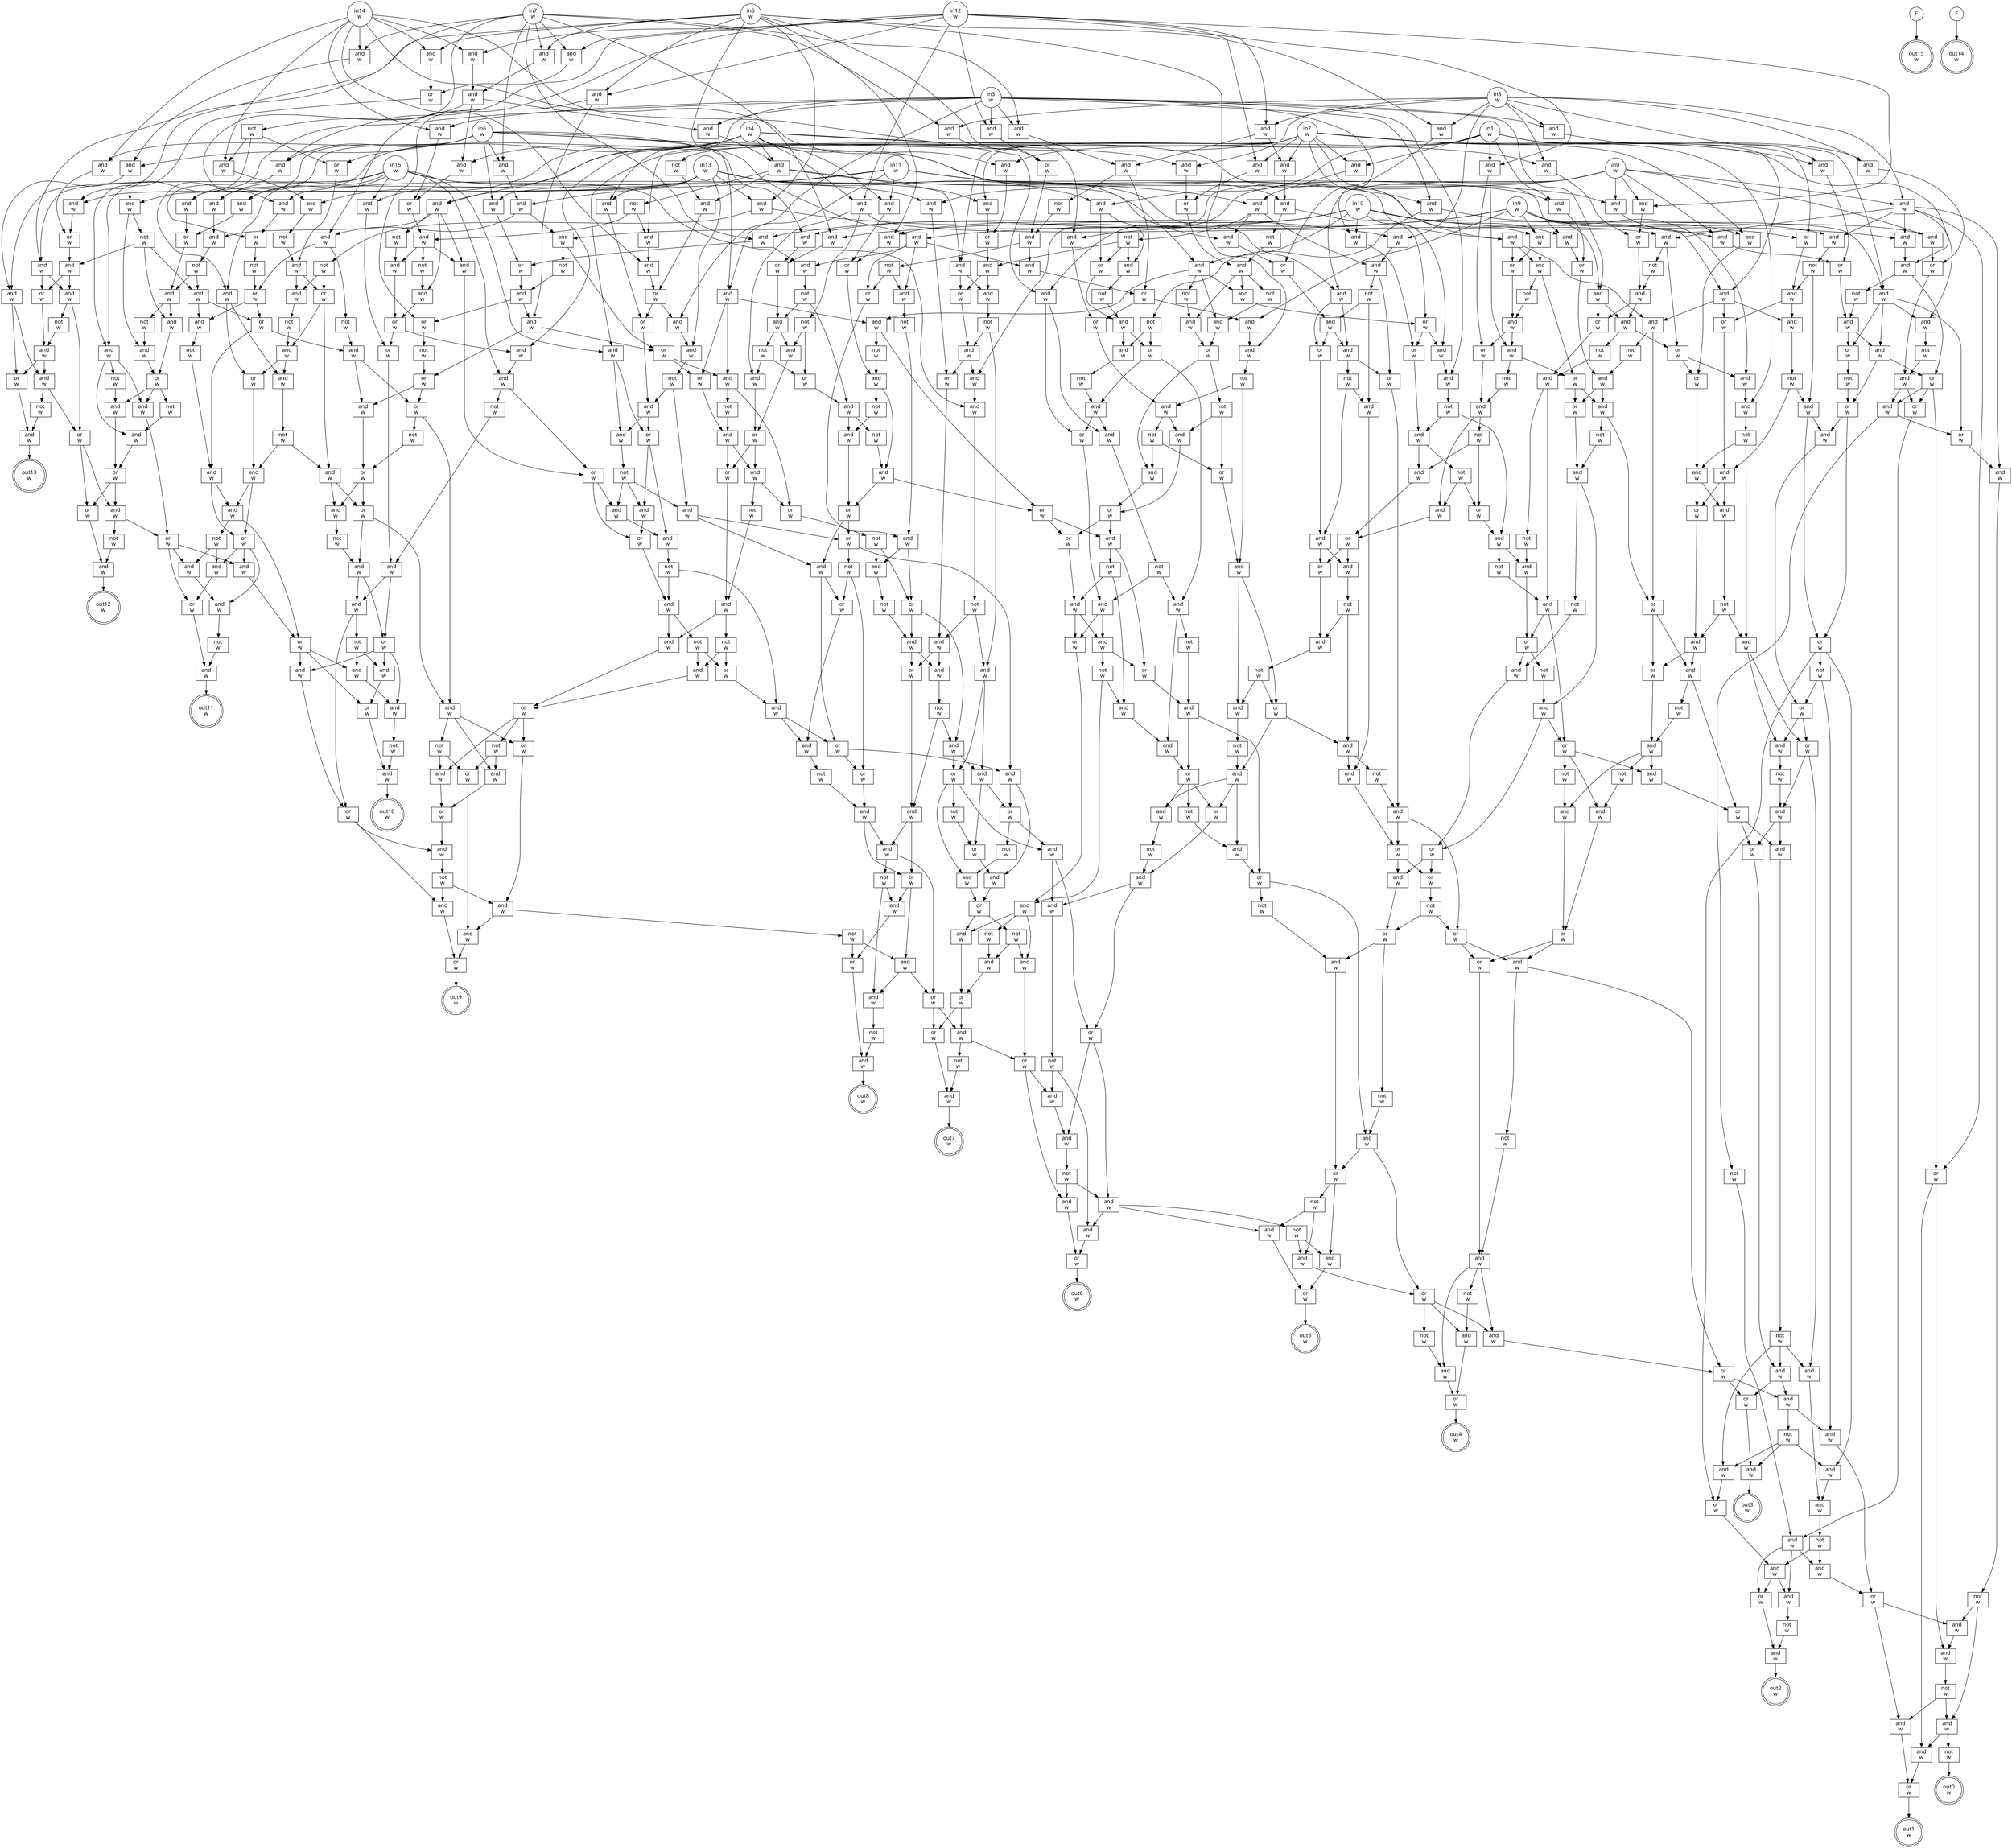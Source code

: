 digraph circuit{
	node [style = filled, fillcolor = white,shape=rect, fontname=geneva]
	g0 [label="in0\nw",shape=circle,fillcolor=white]
	g1 [label="in1\nw",shape=circle,fillcolor=white]
	g2 [label="in2\nw",shape=circle,fillcolor=white]
	g3 [label="in3\nw",shape=circle,fillcolor=white]
	g4 [label="in4\nw",shape=circle,fillcolor=white]
	g5 [label="in5\nw",shape=circle,fillcolor=white]
	g6 [label="in6\nw",shape=circle,fillcolor=white]
	g7 [label="in7\nw",shape=circle,fillcolor=white]
	g8 [label="in8\nw",shape=circle,fillcolor=white]
	g9 [label="in9\nw",shape=circle,fillcolor=white]
	g10 [label="in10\nw",shape=circle,fillcolor=white]
	g11 [label="in11\nw",shape=circle,fillcolor=white]
	g12 [label="in12\nw",shape=circle,fillcolor=white]
	g13 [label="in13\nw",shape=circle,fillcolor=white]
	g14 [label="in14\nw",shape=circle,fillcolor=white]
	g15 [label="in15\nw",shape=circle,fillcolor=white]
	g16 [label="F",shape=circle,fillcolor=white]
	g17 [label="F",shape=circle,fillcolor=white]
	g18 [label="and\nw",fillcolor=white]
	g19 [label="and\nw",fillcolor=white]
	g20 [label="and\nw",fillcolor=white]
	g21 [label="and\nw",fillcolor=white]
	g22 [label="and\nw",fillcolor=white]
	g23 [label="and\nw",fillcolor=white]
	g24 [label="and\nw",fillcolor=white]
	g25 [label="and\nw",fillcolor=white]
	g26 [label="and\nw",fillcolor=white]
	g27 [label="and\nw",fillcolor=white]
	g28 [label="and\nw",fillcolor=white]
	g29 [label="and\nw",fillcolor=white]
	g30 [label="not\nw",fillcolor=white]
	g31 [label="and\nw",fillcolor=white]
	g32 [label="or\nw",fillcolor=white]
	g33 [label="and\nw",fillcolor=white]
	g34 [label="and\nw",fillcolor=white]
	g35 [label="and\nw",fillcolor=white]
	g36 [label="and\nw",fillcolor=white]
	g37 [label="or\nw",fillcolor=white]
	g38 [label="not\nw",fillcolor=white]
	g39 [label="and\nw",fillcolor=white]
	g40 [label="and\nw",fillcolor=white]
	g41 [label="and\nw",fillcolor=white]
	g42 [label="or\nw",fillcolor=white]
	g43 [label="not\nw",fillcolor=white]
	g44 [label="and\nw",fillcolor=white]
	g45 [label="not\nw",fillcolor=white]
	g46 [label="and\nw",fillcolor=white]
	g47 [label="or\nw",fillcolor=white]
	g48 [label="and\nw",fillcolor=white]
	g49 [label="and\nw",fillcolor=white]
	g50 [label="or\nw",fillcolor=white]
	g51 [label="and\nw",fillcolor=white]
	g52 [label="and\nw",fillcolor=white]
	g53 [label="not\nw",fillcolor=white]
	g54 [label="and\nw",fillcolor=white]
	g55 [label="not\nw",fillcolor=white]
	g56 [label="and\nw",fillcolor=white]
	g57 [label="and\nw",fillcolor=white]
	g58 [label="and\nw",fillcolor=white]
	g59 [label="not\nw",fillcolor=white]
	g60 [label="or\nw",fillcolor=white]
	g61 [label="and\nw",fillcolor=white]
	g62 [label="or\nw",fillcolor=white]
	g63 [label="and\nw",fillcolor=white]
	g64 [label="or\nw",fillcolor=white]
	g65 [label="not\nw",fillcolor=white]
	g66 [label="and\nw",fillcolor=white]
	g67 [label="and\nw",fillcolor=white]
	g68 [label="or\nw",fillcolor=white]
	g69 [label="and\nw",fillcolor=white]
	g70 [label="and\nw",fillcolor=white]
	g71 [label="not\nw",fillcolor=white]
	g72 [label="and\nw",fillcolor=white]
	g73 [label="not\nw",fillcolor=white]
	g74 [label="and\nw",fillcolor=white]
	g75 [label="and\nw",fillcolor=white]
	g76 [label="and\nw",fillcolor=white]
	g77 [label="not\nw",fillcolor=white]
	g78 [label="and\nw",fillcolor=white]
	g79 [label="and\nw",fillcolor=white]
	g80 [label="or\nw",fillcolor=white]
	g81 [label="or\nw",fillcolor=white]
	g82 [label="not\nw",fillcolor=white]
	g83 [label="or\nw",fillcolor=white]
	g84 [label="and\nw",fillcolor=white]
	g85 [label="or\nw",fillcolor=white]
	g86 [label="and\nw",fillcolor=white]
	g87 [label="not\nw",fillcolor=white]
	g88 [label="and\nw",fillcolor=white]
	g89 [label="and\nw",fillcolor=white]
	g90 [label="and\nw",fillcolor=white]
	g91 [label="and\nw",fillcolor=white]
	g92 [label="and\nw",fillcolor=white]
	g93 [label="or\nw",fillcolor=white]
	g94 [label="and\nw",fillcolor=white]
	g95 [label="and\nw",fillcolor=white]
	g96 [label="not\nw",fillcolor=white]
	g97 [label="and\nw",fillcolor=white]
	g98 [label="and\nw",fillcolor=white]
	g99 [label="not\nw",fillcolor=white]
	g100 [label="and\nw",fillcolor=white]
	g101 [label="or\nw",fillcolor=white]
	g102 [label="and\nw",fillcolor=white]
	g103 [label="and\nw",fillcolor=white]
	g104 [label="not\nw",fillcolor=white]
	g105 [label="and\nw",fillcolor=white]
	g106 [label="or\nw",fillcolor=white]
	g107 [label="or\nw",fillcolor=white]
	g108 [label="and\nw",fillcolor=white]
	g109 [label="or\nw",fillcolor=white]
	g110 [label="not\nw",fillcolor=white]
	g111 [label="and\nw",fillcolor=white]
	g112 [label="and\nw",fillcolor=white]
	g113 [label="or\nw",fillcolor=white]
	g114 [label="and\nw",fillcolor=white]
	g115 [label="or\nw",fillcolor=white]
	g116 [label="not\nw",fillcolor=white]
	g117 [label="and\nw",fillcolor=white]
	g118 [label="or\nw",fillcolor=white]
	g119 [label="and\nw",fillcolor=white]
	g120 [label="not\nw",fillcolor=white]
	g121 [label="and\nw",fillcolor=white]
	g122 [label="not\nw",fillcolor=white]
	g123 [label="and\nw",fillcolor=white]
	g124 [label="not\nw",fillcolor=white]
	g125 [label="or\nw",fillcolor=white]
	g126 [label="and\nw",fillcolor=white]
	g127 [label="or\nw",fillcolor=white]
	g128 [label="and\nw",fillcolor=white]
	g129 [label="not\nw",fillcolor=white]
	g130 [label="and\nw",fillcolor=white]
	g131 [label="and\nw",fillcolor=white]
	g132 [label="and\nw",fillcolor=white]
	g133 [label="and\nw",fillcolor=white]
	g134 [label="not\nw",fillcolor=white]
	g135 [label="and\nw",fillcolor=white]
	g136 [label="or\nw",fillcolor=white]
	g137 [label="and\nw",fillcolor=white]
	g138 [label="or\nw",fillcolor=white]
	g139 [label="not\nw",fillcolor=white]
	g140 [label="not\nw",fillcolor=white]
	g141 [label="or\nw",fillcolor=white]
	g142 [label="and\nw",fillcolor=white]
	g143 [label="not\nw",fillcolor=white]
	g144 [label="or\nw",fillcolor=white]
	g145 [label="and\nw",fillcolor=white]
	g146 [label="not\nw",fillcolor=white]
	g147 [label="and\nw",fillcolor=white]
	g148 [label="or\nw",fillcolor=white]
	g149 [label="and\nw",fillcolor=white]
	g150 [label="and\nw",fillcolor=white]
	g151 [label="not\nw",fillcolor=white]
	g152 [label="and\nw",fillcolor=white]
	g153 [label="and\nw",fillcolor=white]
	g154 [label="or\nw",fillcolor=white]
	g155 [label="not\nw",fillcolor=white]
	g156 [label="and\nw",fillcolor=white]
	g157 [label="or\nw",fillcolor=white]
	g158 [label="not\nw",fillcolor=white]
	g159 [label="and\nw",fillcolor=white]
	g160 [label="and\nw",fillcolor=white]
	g161 [label="and\nw",fillcolor=white]
	g162 [label="or\nw",fillcolor=white]
	g163 [label="and\nw",fillcolor=white]
	g164 [label="not\nw",fillcolor=white]
	g165 [label="and\nw",fillcolor=white]
	g166 [label="or\nw",fillcolor=white]
	g167 [label="and\nw",fillcolor=white]
	g168 [label="and\nw",fillcolor=white]
	g169 [label="or\nw",fillcolor=white]
	g170 [label="not\nw",fillcolor=white]
	g171 [label="and\nw",fillcolor=white]
	g172 [label="or\nw",fillcolor=white]
	g173 [label="and\nw",fillcolor=white]
	g174 [label="and\nw",fillcolor=white]
	g175 [label="not\nw",fillcolor=white]
	g176 [label="and\nw",fillcolor=white]
	g177 [label="and\nw",fillcolor=white]
	g178 [label="or\nw",fillcolor=white]
	g179 [label="and\nw",fillcolor=white]
	g180 [label="not\nw",fillcolor=white]
	g181 [label="and\nw",fillcolor=white]
	g182 [label="not\nw",fillcolor=white]
	g183 [label="and\nw",fillcolor=white]
	g184 [label="and\nw",fillcolor=white]
	g185 [label="or\nw",fillcolor=white]
	g186 [label="and\nw",fillcolor=white]
	g187 [label="and\nw",fillcolor=white]
	g188 [label="not\nw",fillcolor=white]
	g189 [label="and\nw",fillcolor=white]
	g190 [label="and\nw",fillcolor=white]
	g191 [label="and\nw",fillcolor=white]
	g192 [label="not\nw",fillcolor=white]
	g193 [label="and\nw",fillcolor=white]
	g194 [label="or\nw",fillcolor=white]
	g195 [label="and\nw",fillcolor=white]
	g196 [label="and\nw",fillcolor=white]
	g197 [label="or\nw",fillcolor=white]
	g198 [label="and\nw",fillcolor=white]
	g199 [label="and\nw",fillcolor=white]
	g200 [label="not\nw",fillcolor=white]
	g201 [label="and\nw",fillcolor=white]
	g202 [label="and\nw",fillcolor=white]
	g203 [label="or\nw",fillcolor=white]
	g204 [label="and\nw",fillcolor=white]
	g205 [label="and\nw",fillcolor=white]
	g206 [label="not\nw",fillcolor=white]
	g207 [label="or\nw",fillcolor=white]
	g208 [label="and\nw",fillcolor=white]
	g209 [label="not\nw",fillcolor=white]
	g210 [label="not\nw",fillcolor=white]
	g211 [label="or\nw",fillcolor=white]
	g212 [label="and\nw",fillcolor=white]
	g213 [label="not\nw",fillcolor=white]
	g214 [label="and\nw",fillcolor=white]
	g215 [label="or\nw",fillcolor=white]
	g216 [label="and\nw",fillcolor=white]
	g217 [label="not\nw",fillcolor=white]
	g218 [label="and\nw",fillcolor=white]
	g219 [label="and\nw",fillcolor=white]
	g220 [label="not\nw",fillcolor=white]
	g221 [label="and\nw",fillcolor=white]
	g222 [label="and\nw",fillcolor=white]
	g223 [label="and\nw",fillcolor=white]
	g224 [label="and\nw",fillcolor=white]
	g225 [label="and\nw",fillcolor=white]
	g226 [label="or\nw",fillcolor=white]
	g227 [label="not\nw",fillcolor=white]
	g228 [label="and\nw",fillcolor=white]
	g229 [label="or\nw",fillcolor=white]
	g230 [label="and\nw",fillcolor=white]
	g231 [label="or\nw",fillcolor=white]
	g232 [label="and\nw",fillcolor=white]
	g233 [label="and\nw",fillcolor=white]
	g234 [label="or\nw",fillcolor=white]
	g235 [label="not\nw",fillcolor=white]
	g236 [label="and\nw",fillcolor=white]
	g237 [label="or\nw",fillcolor=white]
	g238 [label="and\nw",fillcolor=white]
	g239 [label="and\nw",fillcolor=white]
	g240 [label="not\nw",fillcolor=white]
	g241 [label="and\nw",fillcolor=white]
	g242 [label="and\nw",fillcolor=white]
	g243 [label="and\nw",fillcolor=white]
	g244 [label="and\nw",fillcolor=white]
	g245 [label="and\nw",fillcolor=white]
	g246 [label="and\nw",fillcolor=white]
	g247 [label="or\nw",fillcolor=white]
	g248 [label="and\nw",fillcolor=white]
	g249 [label="and\nw",fillcolor=white]
	g250 [label="not\nw",fillcolor=white]
	g251 [label="and\nw",fillcolor=white]
	g252 [label="and\nw",fillcolor=white]
	g253 [label="and\nw",fillcolor=white]
	g254 [label="or\nw",fillcolor=white]
	g255 [label="and\nw",fillcolor=white]
	g256 [label="and\nw",fillcolor=white]
	g257 [label="not\nw",fillcolor=white]
	g258 [label="or\nw",fillcolor=white]
	g259 [label="and\nw",fillcolor=white]
	g260 [label="not\nw",fillcolor=white]
	g261 [label="not\nw",fillcolor=white]
	g262 [label="and\nw",fillcolor=white]
	g263 [label="or\nw",fillcolor=white]
	g264 [label="and\nw",fillcolor=white]
	g265 [label="not\nw",fillcolor=white]
	g266 [label="and\nw",fillcolor=white]
	g267 [label="or\nw",fillcolor=white]
	g268 [label="or\nw",fillcolor=white]
	g269 [label="and\nw",fillcolor=white]
	g270 [label="not\nw",fillcolor=white]
	g271 [label="and\nw",fillcolor=white]
	g272 [label="or\nw",fillcolor=white]
	g273 [label="and\nw",fillcolor=white]
	g274 [label="and\nw",fillcolor=white]
	g275 [label="and\nw",fillcolor=white]
	g276 [label="not\nw",fillcolor=white]
	g277 [label="or\nw",fillcolor=white]
	g278 [label="and\nw",fillcolor=white]
	g279 [label="and\nw",fillcolor=white]
	g280 [label="and\nw",fillcolor=white]
	g281 [label="and\nw",fillcolor=white]
	g282 [label="not\nw",fillcolor=white]
	g283 [label="and\nw",fillcolor=white]
	g284 [label="or\nw",fillcolor=white]
	g285 [label="and\nw",fillcolor=white]
	g286 [label="and\nw",fillcolor=white]
	g287 [label="not\nw",fillcolor=white]
	g288 [label="or\nw",fillcolor=white]
	g289 [label="and\nw",fillcolor=white]
	g290 [label="and\nw",fillcolor=white]
	g291 [label="and\nw",fillcolor=white]
	g292 [label="not\nw",fillcolor=white]
	g293 [label="and\nw",fillcolor=white]
	g294 [label="and\nw",fillcolor=white]
	g295 [label="and\nw",fillcolor=white]
	g296 [label="or\nw",fillcolor=white]
	g297 [label="not\nw",fillcolor=white]
	g298 [label="or\nw",fillcolor=white]
	g299 [label="or\nw",fillcolor=white]
	g300 [label="and\nw",fillcolor=white]
	g301 [label="not\nw",fillcolor=white]
	g302 [label="and\nw",fillcolor=white]
	g303 [label="or\nw",fillcolor=white]
	g304 [label="and\nw",fillcolor=white]
	g305 [label="and\nw",fillcolor=white]
	g306 [label="not\nw",fillcolor=white]
	g307 [label="and\nw",fillcolor=white]
	g308 [label="or\nw",fillcolor=white]
	g309 [label="and\nw",fillcolor=white]
	g310 [label="or\nw",fillcolor=white]
	g311 [label="not\nw",fillcolor=white]
	g312 [label="and\nw",fillcolor=white]
	g313 [label="or\nw",fillcolor=white]
	g314 [label="and\nw",fillcolor=white]
	g315 [label="not\nw",fillcolor=white]
	g316 [label="and\nw",fillcolor=white]
	g317 [label="not\nw",fillcolor=white]
	g318 [label="and\nw",fillcolor=white]
	g319 [label="or\nw",fillcolor=white]
	g320 [label="and\nw",fillcolor=white]
	g321 [label="or\nw",fillcolor=white]
	g322 [label="or\nw",fillcolor=white]
	g323 [label="and\nw",fillcolor=white]
	g324 [label="and\nw",fillcolor=white]
	g325 [label="not\nw",fillcolor=white]
	g326 [label="or\nw",fillcolor=white]
	g327 [label="or\nw",fillcolor=white]
	g328 [label="and\nw",fillcolor=white]
	g329 [label="and\nw",fillcolor=white]
	g330 [label="and\nw",fillcolor=white]
	g331 [label="or\nw",fillcolor=white]
	g332 [label="and\nw",fillcolor=white]
	g333 [label="and\nw",fillcolor=white]
	g334 [label="and\nw",fillcolor=white]
	g335 [label="or\nw",fillcolor=white]
	g336 [label="and\nw",fillcolor=white]
	g337 [label="not\nw",fillcolor=white]
	g338 [label="and\nw",fillcolor=white]
	g339 [label="not\nw",fillcolor=white]
	g340 [label="and\nw",fillcolor=white]
	g341 [label="and\nw",fillcolor=white]
	g342 [label="not\nw",fillcolor=white]
	g343 [label="or\nw",fillcolor=white]
	g344 [label="and\nw",fillcolor=white]
	g345 [label="and\nw",fillcolor=white]
	g346 [label="or\nw",fillcolor=white]
	g347 [label="and\nw",fillcolor=white]
	g348 [label="not\nw",fillcolor=white]
	g349 [label="and\nw",fillcolor=white]
	g350 [label="or\nw",fillcolor=white]
	g351 [label="and\nw",fillcolor=white]
	g352 [label="not\nw",fillcolor=white]
	g353 [label="and\nw",fillcolor=white]
	g354 [label="and\nw",fillcolor=white]
	g355 [label="and\nw",fillcolor=white]
	g356 [label="or\nw",fillcolor=white]
	g357 [label="not\nw",fillcolor=white]
	g358 [label="or\nw",fillcolor=white]
	g359 [label="and\nw",fillcolor=white]
	g360 [label="and\nw",fillcolor=white]
	g361 [label="not\nw",fillcolor=white]
	g362 [label="and\nw",fillcolor=white]
	g363 [label="or\nw",fillcolor=white]
	g364 [label="or\nw",fillcolor=white]
	g365 [label="and\nw",fillcolor=white]
	g366 [label="not\nw",fillcolor=white]
	g367 [label="and\nw",fillcolor=white]
	g368 [label="or\nw",fillcolor=white]
	g369 [label="and\nw",fillcolor=white]
	g370 [label="and\nw",fillcolor=white]
	g371 [label="not\nw",fillcolor=white]
	g372 [label="and\nw",fillcolor=white]
	g373 [label="and\nw",fillcolor=white]
	g374 [label="or\nw",fillcolor=white]
	g375 [label="not\nw",fillcolor=white]
	g376 [label="or\nw",fillcolor=white]
	g377 [label="and\nw",fillcolor=white]
	g378 [label="not\nw",fillcolor=white]
	g379 [label="and\nw",fillcolor=white]
	g380 [label="and\nw",fillcolor=white]
	g381 [label="and\nw",fillcolor=white]
	g382 [label="and\nw",fillcolor=white]
	g383 [label="not\nw",fillcolor=white]
	g384 [label="and\nw",fillcolor=white]
	g385 [label="and\nw",fillcolor=white]
	g386 [label="or\nw",fillcolor=white]
	g387 [label="and\nw",fillcolor=white]
	g388 [label="and\nw",fillcolor=white]
	g389 [label="not\nw",fillcolor=white]
	g390 [label="and\nw",fillcolor=white]
	g391 [label="or\nw",fillcolor=white]
	g392 [label="not\nw",fillcolor=white]
	g393 [label="and\nw",fillcolor=white]
	g394 [label="or\nw",fillcolor=white]
	g395 [label="and\nw",fillcolor=white]
	g396 [label="or\nw",fillcolor=white]
	g397 [label="and\nw",fillcolor=white]
	g398 [label="not\nw",fillcolor=white]
	g399 [label="and\nw",fillcolor=white]
	g400 [label="or\nw",fillcolor=white]
	g401 [label="not\nw",fillcolor=white]
	g402 [label="or\nw",fillcolor=white]
	g403 [label="and\nw",fillcolor=white]
	g404 [label="and\nw",fillcolor=white]
	g405 [label="not\nw",fillcolor=white]
	g406 [label="or\nw",fillcolor=white]
	g407 [label="and\nw",fillcolor=white]
	g408 [label="and\nw",fillcolor=white]
	g409 [label="not\nw",fillcolor=white]
	g410 [label="or\nw",fillcolor=white]
	g411 [label="and\nw",fillcolor=white]
	g412 [label="or\nw",fillcolor=white]
	g413 [label="and\nw",fillcolor=white]
	g414 [label="and\nw",fillcolor=white]
	g415 [label="and\nw",fillcolor=white]
	g416 [label="not\nw",fillcolor=white]
	g417 [label="and\nw",fillcolor=white]
	g418 [label="not\nw",fillcolor=white]
	g419 [label="or\nw",fillcolor=white]
	g420 [label="and\nw",fillcolor=white]
	g421 [label="and\nw",fillcolor=white]
	g422 [label="or\nw",fillcolor=white]
	g423 [label="and\nw",fillcolor=white]
	g424 [label="not\nw",fillcolor=white]
	g425 [label="and\nw",fillcolor=white]
	g426 [label="and\nw",fillcolor=white]
	g427 [label="or\nw",fillcolor=white]
	g428 [label="not\nw",fillcolor=white]
	g429 [label="or\nw",fillcolor=white]
	g430 [label="and\nw",fillcolor=white]
	g431 [label="and\nw",fillcolor=white]
	g432 [label="and\nw",fillcolor=white]
	g433 [label="not\nw",fillcolor=white]
	g434 [label="and\nw",fillcolor=white]
	g435 [label="or\nw",fillcolor=white]
	g436 [label="or\nw",fillcolor=white]
	g437 [label="and\nw",fillcolor=white]
	g438 [label="or\nw",fillcolor=white]
	g439 [label="not\nw",fillcolor=white]
	g440 [label="and\nw",fillcolor=white]
	g441 [label="and\nw",fillcolor=white]
	g442 [label="and\nw",fillcolor=white]
	g443 [label="or\nw",fillcolor=white]
	g444 [label="not\nw",fillcolor=white]
	g445 [label="and\nw",fillcolor=white]
	g446 [label="or\nw",fillcolor=white]
	g447 [label="and\nw",fillcolor=white]
	g448 [label="and\nw",fillcolor=white]
	g449 [label="not\nw",fillcolor=white]
	g450 [label="or\nw",fillcolor=white]
	g451 [label="and\nw",fillcolor=white]
	g452 [label="not\nw",fillcolor=white]
	g453 [label="or\nw",fillcolor=white]
	g454 [label="and\nw",fillcolor=white]
	g455 [label="and\nw",fillcolor=white]
	g456 [label="not\nw",fillcolor=white]
	g457 [label="and\nw",fillcolor=white]
	g458 [label="or\nw",fillcolor=white]
	g459 [label="and\nw",fillcolor=white]
	g460 [label="not\nw",fillcolor=white]
	g461 [label="and\nw",fillcolor=white]
	g462 [label="or\nw",fillcolor=white]
	g463 [label="and\nw",fillcolor=white]
	g464 [label="not\nw",fillcolor=white]
	g465 [label="and\nw",fillcolor=white]
	g466 [label="and\nw",fillcolor=white]
	g467 [label="not\nw",fillcolor=white]
	g468 [label="and\nw",fillcolor=white]
	g469 [label="or\nw",fillcolor=white]
	g470 [label="and\nw",fillcolor=white]
	g471 [label="not\nw",fillcolor=white]
	g472 [label="and\nw",fillcolor=white]
	g473 [label="and\nw",fillcolor=white]
	g474 [label="and\nw",fillcolor=white]
	g475 [label="or\nw",fillcolor=white]
	g476 [label="not\nw",fillcolor=white]
	g477 [label="and\nw",fillcolor=white]
	g478 [label="or\nw",fillcolor=white]
	g479 [label="not\nw",fillcolor=white]
	g480 [label="and\nw",fillcolor=white]
	g481 [label="or\nw",fillcolor=white]
	g482 [label="and\nw",fillcolor=white]
	g483 [label="and\nw",fillcolor=white]
	g484 [label="not\nw",fillcolor=white]
	g485 [label="and\nw",fillcolor=white]
	g486 [label="and\nw",fillcolor=white]
	g487 [label="or\nw",fillcolor=white]
	g488 [label="and\nw",fillcolor=white]
	g489 [label="and\nw",fillcolor=white]
	g490 [label="not\nw",fillcolor=white]
	g491 [label="or\nw",fillcolor=white]
	g492 [label="and\nw",fillcolor=white]
	g493 [label="not\nw",fillcolor=white]
	g494 [label="or\nw",fillcolor=white]
	g495 [label="and\nw",fillcolor=white]
	g496 [label="and\nw",fillcolor=white]
	g497 [label="not\nw",fillcolor=white]
	g498 [label="and\nw",fillcolor=white]
	g499 [label="or\nw",fillcolor=white]
	g500 [label="and\nw",fillcolor=white]
	g501 [label="not\nw",fillcolor=white]
	g502 [label="and\nw",fillcolor=white]
	g503 [label="or\nw",fillcolor=white]
	g504 [label="or\nw",fillcolor=white]
	g505 [label="not\nw",fillcolor=white]
	g506 [label="or\nw",fillcolor=white]
	g507 [label="and\nw",fillcolor=white]
	g508 [label="or\nw",fillcolor=white]
	g509 [label="and\nw",fillcolor=white]
	g510 [label="not\nw",fillcolor=white]
	g511 [label="and\nw",fillcolor=white]
	g512 [label="or\nw",fillcolor=white]
	g513 [label="and\nw",fillcolor=white]
	g514 [label="not\nw",fillcolor=white]
	g515 [label="and\nw",fillcolor=white]
	g516 [label="or\nw",fillcolor=white]
	g517 [label="and\nw",fillcolor=white]
	g518 [label="or\nw",fillcolor=white]
	g519 [label="not\nw",fillcolor=white]
	g520 [label="or\nw",fillcolor=white]
	g521 [label="not\nw",fillcolor=white]
	g522 [label="and\nw",fillcolor=white]
	g523 [label="not\nw",fillcolor=white]
	g524 [label="and\nw",fillcolor=white]
	g525 [label="and\nw",fillcolor=white]
	g526 [label="not\nw",fillcolor=white]
	g527 [label="and\nw",fillcolor=white]
	g528 [label="not\nw",fillcolor=white]
	g529 [label="and\nw",fillcolor=white]
	g530 [label="or\nw",fillcolor=white]
	g531 [label="and\nw",fillcolor=white]
	g532 [label="and\nw",fillcolor=white]
	g533 [label="not\nw",fillcolor=white]
	g534 [label="and\nw",fillcolor=white]
	g535 [label="or\nw",fillcolor=white]
	g536 [label="and\nw",fillcolor=white]
	g537 [label="and\nw",fillcolor=white]
	g538 [label="not\nw",fillcolor=white]
	g539 [label="and\nw",fillcolor=white]
	g540 [label="or\nw",fillcolor=white]
	g541 [label="and\nw",fillcolor=white]
	g542 [label="and\nw",fillcolor=white]
	g543 [label="not\nw",fillcolor=white]
	g544 [label="or\nw",fillcolor=white]
	g545 [label="and\nw",fillcolor=white]
	g546 [label="and\nw",fillcolor=white]
	g547 [label="and\nw",fillcolor=white]
	g548 [label="or\nw",fillcolor=white]
	g549 [label="not\nw",fillcolor=white]
	g550 [label="and\nw",fillcolor=white]
	g551 [label="or\nw",fillcolor=white]
	g552 [label="or\nw",fillcolor=white]
	g553 [label="and\nw",fillcolor=white]
	g554 [label="not\nw",fillcolor=white]
	g555 [label="and\nw",fillcolor=white]
	g556 [label="and\nw",fillcolor=white]
	g557 [label="and\nw",fillcolor=white]
	g558 [label="or\nw",fillcolor=white]
	g559 [label="not\nw",fillcolor=white]
	g560 [label="and\nw",fillcolor=white]
	g561 [label="or\nw",fillcolor=white]
	g562 [label="and\nw",fillcolor=white]
	g563 [label="or\nw",fillcolor=white]
	g564 [label="and\nw",fillcolor=white]
	g565 [label="or\nw",fillcolor=white]
	g566 [label="not\nw",fillcolor=white]
	g567 [label="and\nw",fillcolor=white]
	g568 [label="or\nw",fillcolor=white]
	g569 [label="or\nw",fillcolor=white]
	g570 [label="not\nw",fillcolor=white]
	g571 [label="and\nw",fillcolor=white]
	g572 [label="or\nw",fillcolor=white]
	g573 [label="or\nw",fillcolor=white]
	g574 [label="and\nw",fillcolor=white]
	g575 [label="not\nw",fillcolor=white]
	g576 [label="and\nw",fillcolor=white]
	g577 [label="and\nw",fillcolor=white]
	g578 [label="not\nw",fillcolor=white]
	g579 [label="and\nw",fillcolor=white]
	g580 [label="or\nw",fillcolor=white]
	g581 [label="and\nw",fillcolor=white]
	g582 [label="or\nw",fillcolor=white]
	g583 [label="and\nw",fillcolor=white]
	g584 [label="and\nw",fillcolor=white]
	g585 [label="not\nw",fillcolor=white]
	g586 [label="and\nw",fillcolor=white]
	g587 [label="and\nw",fillcolor=white]
	g588 [label="and\nw",fillcolor=white]
	g589 [label="not\nw",fillcolor=white]
	g590 [label="and\nw",fillcolor=white]
	g591 [label="or\nw",fillcolor=white]
	g592 [label="and\nw",fillcolor=white]
	g593 [label="or\nw",fillcolor=white]
	g594 [label="or\nw",fillcolor=white]
	g595 [label="and\nw",fillcolor=white]
	g596 [label="or\nw",fillcolor=white]
	g597 [label="and\nw",fillcolor=white]
	g598 [label="and\nw",fillcolor=white]
	g599 [label="or\nw",fillcolor=white]
	g600 [label="and\nw",fillcolor=white]
	g601 [label="not\nw",fillcolor=white]
	g602 [label="not\nw",fillcolor=white]
	g603 [label="or\nw",fillcolor=white]
	g604 [label="and\nw",fillcolor=white]
	g605 [label="or\nw",fillcolor=white]
	g606 [label="and\nw",fillcolor=white]
	g607 [label="not\nw",fillcolor=white]
	g608 [label="and\nw",fillcolor=white]
	g609 [label="and\nw",fillcolor=white]
	g610 [label="or\nw",fillcolor=white]
	g611 [label="and\nw",fillcolor=white]
	g612 [label="and\nw",fillcolor=white]
	g613 [label="not\nw",fillcolor=white]
	g614 [label="and\nw",fillcolor=white]
	g615 [label="and\nw",fillcolor=white]
	g616 [label="not\nw",fillcolor=white]
	g617 [label="and\nw",fillcolor=white]
	g618 [label="or\nw",fillcolor=white]
	g619 [label="out0\nw",shape=doublecircle,fillcolor=white]
	g620 [label="out1\nw",shape=doublecircle,fillcolor=white]
	g621 [label="out2\nw",shape=doublecircle,fillcolor=white]
	g622 [label="out3\nw",shape=doublecircle,fillcolor=white]
	g623 [label="out4\nw",shape=doublecircle,fillcolor=white]
	g624 [label="out5\nw",shape=doublecircle,fillcolor=white]
	g625 [label="out6\nw",shape=doublecircle,fillcolor=white]
	g626 [label="out7\nw",shape=doublecircle,fillcolor=white]
	g627 [label="out8\nw",shape=doublecircle,fillcolor=white]
	g628 [label="out9\nw",shape=doublecircle,fillcolor=white]
	g629 [label="out10\nw",shape=doublecircle,fillcolor=white]
	g630 [label="out11\nw",shape=doublecircle,fillcolor=white]
	g631 [label="out12\nw",shape=doublecircle,fillcolor=white]
	g632 [label="out13\nw",shape=doublecircle,fillcolor=white]
	g633 [label="out14\nw",shape=doublecircle,fillcolor=white]
	g634 [label="out15\nw",shape=doublecircle,fillcolor=white]
	edge [fontname=Geneva,fontcolor=forestgreen]
	g0->g381
	g0->g385
	g0->g414
	g0->g441
	g0->g480
	g0->g482
	g0->g529
	g0->g562
	g0->g595
	g1->g290
	g1->g330
	g1->g332
	g1->g345
	g1->g354
	g1->g367
	g1->g369
	g1->g379
	g1->g380
	g2->g224
	g2->g228
	g2->g242
	g2->g244
	g2->g245
	g2->g246
	g2->g248
	g2->g274
	g2->g279
	g2->g280
	g2->g281
	g2->g282
	g2->g332
	g2->g489
	g2->g525
	g3->g161
	g3->g184
	g3->g186
	g3->g195
	g3->g196
	g3->g198
	g3->g219
	g3->g221
	g3->g222
	g3->g223
	g3->g256
	g3->g285
	g4->g92
	g4->g94
	g4->g123
	g4->g125
	g4->g131
	g4->g132
	g4->g147
	g4->g149
	g4->g159
	g4->g160
	g4->g187
	g5->g57
	g5->g67
	g5->g69
	g5->g75
	g5->g78
	g5->g84
	g5->g89
	g5->g90
	g5->g91
	g5->g205
	g6->g27
	g6->g31
	g6->g34
	g6->g35
	g6->g36
	g6->g39
	g6->g46
	g6->g49
	g6->g51
	g6->g56
	g6->g249
	g7->g20
	g7->g21
	g7->g22
	g7->g23
	g7->g24
	g7->g25
	g7->g26
	g7->g39
	g7->g69
	g7->g198
	g8->g19
	g8->g26
	g8->g56
	g8->g76
	g8->g91
	g8->g160
	g8->g223
	g8->g281
	g8->g380
	g8->g482
	g9->g25
	g9->g51
	g9->g90
	g9->g159
	g9->g204
	g9->g222
	g9->g280
	g9->g379
	g9->g488
	g9->g595
	g10->g24
	g10->g44
	g10->g49
	g10->g89
	g10->g149
	g10->g221
	g10->g255
	g10->g279
	g10->g369
	g10->g524
	g10->g562
	g11->g23
	g11->g40
	g11->g46
	g11->g84
	g11->g147
	g11->g219
	g11->g274
	g11->g367
	g11->g529
	g12->g18
	g12->g19
	g12->g22
	g12->g36
	g12->g41
	g12->g78
	g12->g132
	g12->g196
	g12->g246
	g12->g354
	g12->g480
	g13->g21
	g13->g29
	g13->g34
	g13->g75
	g13->g94
	g13->g195
	g13->g244
	g13->g286
	g13->g334
	g13->g345
	g13->g441
	g14->g18
	g14->g20
	g14->g31
	g14->g67
	g14->g74
	g14->g184
	g14->g243
	g14->g330
	g14->g414
	g15->g28
	g15->g35
	g15->g57
	g15->g92
	g15->g161
	g15->g225
	g15->g228
	g15->g290
	g15->g382
	g15->g385
	g16->g634
	g17->g633
	g18->g70
	g19->g199
	g19->g248
	g20->g27
	g21->g32
	g22->g68
	g23->g37
	g24->g47
	g24->g52
	g25->g50
	g26->g197
	g27->g28
	g27->g29
	g28->g62
	g28->g63
	g29->g30
	g29->g100
	g30->g33
	g30->g98
	g30->g112
	g31->g32
	g32->g33
	g33->g58
	g33->g60
	g34->g93
	g35->g95
	g36->g37
	g37->g38
	g38->g42
	g39->g40
	g40->g41
	g40->g44
	g41->g42
	g41->g43
	g42->g113
	g42->g119
	g43->g114
	g44->g45
	g44->g80
	g45->g48
	g46->g47
	g47->g48
	g48->g79
	g48->g81
	g49->g50
	g50->g54
	g51->g52
	g51->g202
	g51->g211
	g51->g212
	g52->g53
	g53->g54
	g53->g145
	g54->g55
	g54->g135
	g55->g133
	g55->g144
	g56->g247
	g57->g58
	g57->g60
	g58->g59
	g58->g64
	g59->g61
	g60->g61
	g61->g62
	g61->g63
	g62->g66
	g63->g64
	g63->g65
	g64->g107
	g64->g108
	g65->g66
	g66->g632
	g67->g68
	g68->g72
	g69->g70
	g70->g71
	g70->g131
	g70->g186
	g71->g72
	g71->g74
	g71->g125
	g72->g73
	g72->g103
	g72->g105
	g73->g102
	g74->g123
	g75->g76
	g75->g77
	g76->g336
	g77->g127
	g77->g128
	g78->g79
	g78->g81
	g79->g80
	g79->g83
	g80->g85
	g80->g86
	g81->g82
	g82->g83
	g83->g115
	g83->g117
	g84->g85
	g84->g86
	g84->g150
	g85->g88
	g86->g87
	g86->g138
	g87->g88
	g88->g137
	g88->g141
	g89->g148
	g90->g207
	g91->g335
	g92->g93
	g93->g97
	g94->g95
	g94->g122
	g94->g191
	g94->g193
	g95->g96
	g96->g97
	g96->g112
	g97->g98
	g97->g99
	g98->g101
	g99->g100
	g100->g101
	g101->g102
	g101->g103
	g101->g104
	g102->g106
	g103->g109
	g104->g105
	g105->g106
	g106->g107
	g106->g108
	g107->g111
	g108->g109
	g108->g110
	g109->g167
	g109->g172
	g109->g173
	g110->g111
	g111->g631
	g112->g113
	g112->g119
	g113->g114
	g113->g121
	g114->g115
	g114->g117
	g115->g116
	g115->g179
	g116->g118
	g117->g118
	g118->g178
	g118->g181
	g119->g120
	g120->g121
	g121->g166
	g121->g168
	g122->g190
	g123->g124
	g124->g126
	g125->g126
	g126->g127
	g126->g128
	g127->g130
	g127->g177
	g128->g129
	g129->g130
	g130->g162
	g130->g163
	g131->g185
	g132->g133
	g132->g134
	g132->g483
	g133->g136
	g134->g135
	g134->g144
	g135->g136
	g136->g137
	g136->g141
	g137->g138
	g137->g140
	g138->g139
	g139->g215
	g139->g216
	g140->g142
	g141->g142
	g142->g143
	g142->g305
	g143->g307
	g143->g322
	g144->g145
	g145->g146
	g145->g156
	g146->g153
	g147->g148
	g148->g152
	g149->g150
	g149->g158
	g149->g253
	g149->g262
	g150->g151
	g150->g154
	g151->g152
	g152->g153
	g152->g155
	g153->g154
	g153->g157
	g154->g268
	g154->g269
	g155->g156
	g156->g157
	g157->g295
	g157->g296
	g158->g252
	g159->g275
	g159->g277
	g160->g481
	g161->g162
	g161->g163
	g162->g165
	g163->g164
	g164->g165
	g164->g177
	g165->g166
	g165->g168
	g166->g167
	g166->g171
	g166->g174
	g167->g169
	g168->g169
	g168->g170
	g169->g232
	g169->g237
	g169->g238
	g170->g171
	g170->g173
	g171->g172
	g172->g176
	g173->g174
	g174->g175
	g175->g176
	g176->g630
	g177->g178
	g177->g181
	g178->g179
	g178->g183
	g179->g180
	g179->g310
	g179->g312
	g180->g309
	g180->g319
	g181->g182
	g182->g183
	g183->g231
	g183->g233
	g184->g185
	g185->g189
	g186->g187
	g187->g188
	g187->g245
	g187->g283
	g187->g333
	g188->g189
	g188->g242
	g189->g190
	g189->g191
	g189->g192
	g190->g194
	g191->g226
	g192->g193
	g193->g194
	g194->g224
	g194->g229
	g195->g288
	g196->g197
	g197->g201
	g198->g199
	g199->g200
	g199->g203
	g200->g201
	g201->g202
	g201->g210
	g202->g203
	g203->g204
	g203->g207
	g204->g205
	g205->g206
	g206->g208
	g206->g273
	g207->g208
	g208->g209
	g208->g266
	g209->g264
	g209->g272
	g210->g211
	g210->g212
	g211->g214
	g212->g213
	g213->g214
	g214->g215
	g214->g216
	g215->g218
	g215->g390
	g216->g217
	g217->g218
	g218->g388
	g218->g402
	g219->g220
	g219->g522
	g220->g350
	g220->g351
	g221->g258
	g222->g486
	g222->g494
	g223->g530
	g224->g225
	g225->g226
	g225->g227
	g226->g293
	g226->g303
	g227->g230
	g228->g229
	g229->g230
	g230->g231
	g230->g233
	g231->g232
	g231->g236
	g231->g239
	g232->g234
	g233->g234
	g233->g235
	g234->g314
	g234->g318
	g235->g236
	g235->g238
	g236->g237
	g237->g241
	g238->g239
	g239->g240
	g240->g241
	g241->g629
	g242->g243
	g243->g284
	g244->g341
	g244->g343
	g245->g331
	g246->g247
	g247->g251
	g248->g249
	g249->g250
	g249->g254
	g250->g251
	g251->g252
	g251->g253
	g251->g261
	g252->g263
	g253->g254
	g254->g255
	g254->g258
	g255->g256
	g256->g257
	g257->g259
	g257->g365
	g258->g259
	g259->g260
	g259->g362
	g260->g360
	g260->g364
	g261->g262
	g262->g263
	g263->g264
	g263->g265
	g264->g267
	g265->g266
	g265->g272
	g266->g267
	g267->g268
	g267->g269
	g268->g271
	g269->g270
	g269->g422
	g270->g271
	g270->g425
	g271->g421
	g271->g429
	g272->g273
	g273->g453
	g273->g459
	g274->g275
	g274->g277
	g274->g370
	g275->g276
	g275->g356
	g276->g278
	g277->g278
	g278->g355
	g278->g358
	g279->g368
	g280->g491
	g281->g563
	g282->g283
	g283->g284
	g284->g285
	g284->g288
	g285->g286
	g286->g287
	g287->g289
	g287->g294
	g288->g289
	g289->g291
	g289->g299
	g290->g291
	g290->g299
	g291->g292
	g292->g293
	g292->g294
	g292->g302
	g293->g300
	g294->g295
	g294->g296
	g295->g298
	g295->g326
	g296->g297
	g296->g329
	g297->g298
	g297->g327
	g298->g324
	g299->g300
	g299->g302
	g300->g301
	g301->g304
	g301->g323
	g302->g303
	g303->g304
	g304->g305
	g304->g306
	g305->g308
	g306->g307
	g306->g322
	g307->g308
	g308->g309
	g308->g310
	g308->g311
	g309->g313
	g310->g316
	g311->g312
	g311->g319
	g312->g313
	g313->g314
	g314->g315
	g315->g316
	g315->g318
	g316->g317
	g316->g320
	g317->g407
	g317->g412
	g318->g321
	g319->g320
	g320->g321
	g321->g628
	g322->g323
	g323->g324
	g323->g326
	g324->g325
	g325->g328
	g326->g327
	g326->g329
	g327->g328
	g328->g404
	g328->g406
	g329->g395
	g329->g396
	g330->g331
	g331->g340
	g332->g333
	g333->g334
	g333->g336
	g333->g339
	g334->g335
	g335->g338
	g336->g337
	g336->g443
	g337->g338
	g337->g445
	g338->g442
	g338->g446
	g339->g340
	g339->g346
	g339->g347
	g340->g341
	g340->g343
	g341->g342
	g342->g344
	g342->g384
	g343->g344
	g344->g381
	g344->g386
	g345->g346
	g345->g347
	g346->g349
	g347->g348
	g348->g349
	g349->g350
	g349->g351
	g350->g353
	g350->g417
	g351->g352
	g352->g353
	g353->g415
	g353->g419
	g354->g355
	g354->g358
	g355->g356
	g355->g357
	g356->g373
	g356->g376
	g357->g359
	g358->g359
	g359->g360
	g359->g361
	g360->g363
	g361->g362
	g361->g364
	g362->g363
	g363->g448
	g363->g450
	g364->g365
	g365->g366
	g365->g498
	g366->g496
	g367->g368
	g368->g372
	g369->g370
	g369->g532
	g369->g535
	g370->g371
	g370->g374
	g371->g372
	g372->g373
	g372->g376
	g373->g374
	g373->g375
	g374->g542
	g374->g544
	g375->g377
	g376->g377
	g377->g378
	g377->g502
	g378->g500
	g379->g527
	g379->g565
	g379->g567
	g379->g599
	g380->g596
	g381->g382
	g382->g383
	g383->g384
	g383->g387
	g384->g391
	g384->g393
	g385->g386
	g386->g387
	g387->g388
	g387->g402
	g388->g389
	g389->g390
	g389->g403
	g390->g391
	g390->g393
	g391->g392
	g391->g397
	g391->g399
	g392->g394
	g393->g394
	g393->g396
	g394->g395
	g395->g400
	g396->g397
	g396->g398
	g397->g466
	g397->g469
	g398->g399
	g399->g400
	g400->g401
	g400->g431
	g401->g432
	g401->g434
	g402->g403
	g403->g404
	g403->g406
	g404->g405
	g404->g410
	g405->g408
	g405->g411
	g406->g407
	g406->g411
	g407->g408
	g407->g410
	g408->g409
	g409->g413
	g410->g436
	g410->g437
	g411->g412
	g412->g413
	g413->g627
	g414->g415
	g414->g419
	g415->g416
	g416->g417
	g416->g420
	g417->g418
	g417->g426
	g418->g423
	g419->g420
	g420->g421
	g420->g429
	g421->g422
	g421->g424
	g422->g423
	g423->g427
	g423->g478
	g424->g425
	g424->g430
	g425->g426
	g426->g427
	g427->g428
	g427->g462
	g427->g463
	g428->g477
	g429->g430
	g430->g431
	g430->g432
	g430->g433
	g431->g435
	g432->g438
	g433->g434
	g434->g435
	g435->g436
	g435->g437
	g436->g440
	g437->g438
	g437->g439
	g438->g468
	g438->g472
	g439->g440
	g440->g626
	g441->g442
	g441->g446
	g442->g443
	g442->g444
	g443->g457
	g444->g445
	g444->g447
	g445->g455
	g446->g447
	g447->g448
	g447->g450
	g448->g449
	g449->g451
	g449->g454
	g450->g451
	g451->g452
	g452->g453
	g452->g459
	g453->g454
	g453->g461
	g454->g455
	g454->g456
	g455->g458
	g456->g457
	g457->g458
	g457->g506
	g458->g504
	g458->g507
	g459->g460
	g460->g461
	g461->g462
	g461->g463
	g461->g477
	g462->g465
	g463->g464
	g464->g465
	g465->g466
	g465->g469
	g466->g467
	g467->g468
	g467->g474
	g468->g470
	g469->g470
	g469->g473
	g470->g471
	g471->g472
	g471->g473
	g472->g475
	g473->g474
	g473->g476
	g473->g515
	g474->g475
	g475->g625
	g476->g513
	g476->g517
	g477->g478
	g478->g479
	g478->g511
	g479->g509
	g480->g481
	g481->g485
	g482->g483
	g482->g522
	g482->g524
	g482->g527
	g482->g594
	g482->g600
	g483->g484
	g483->g487
	g484->g485
	g485->g486
	g485->g494
	g486->g487
	g486->g493
	g487->g488
	g487->g491
	g488->g489
	g489->g490
	g490->g492
	g490->g539
	g491->g492
	g492->g537
	g492->g540
	g493->g495
	g494->g495
	g495->g496
	g495->g497
	g496->g499
	g496->g520
	g497->g498
	g498->g499
	g499->g500
	g499->g501
	g500->g503
	g501->g502
	g502->g503
	g502->g520
	g503->g504
	g503->g507
	g504->g505
	g505->g506
	g505->g508
	g506->g552
	g506->g553
	g507->g508
	g508->g509
	g508->g510
	g509->g512
	g510->g511
	g511->g512
	g511->g518
	g512->g513
	g512->g514
	g513->g516
	g514->g515
	g514->g517
	g515->g516
	g516->g624
	g517->g518
	g518->g519
	g518->g557
	g518->g560
	g519->g556
	g520->g521
	g520->g547
	g520->g550
	g521->g546
	g522->g523
	g523->g531
	g523->g534
	g524->g525
	g525->g526
	g525->g593
	g526->g564
	g527->g528
	g528->g597
	g529->g530
	g530->g531
	g531->g532
	g531->g535
	g532->g533
	g533->g534
	g533->g536
	g534->g569
	g534->g571
	g535->g536
	g536->g537
	g536->g540
	g537->g538
	g538->g539
	g538->g541
	g539->g573
	g539->g574
	g540->g541
	g541->g542
	g541->g544
	g542->g543
	g542->g548
	g543->g545
	g544->g545
	g545->g546
	g545->g547
	g545->g549
	g546->g551
	g547->g548
	g548->g577
	g548->g580
	g549->g550
	g550->g551
	g551->g552
	g551->g553
	g552->g555
	g553->g554
	g553->g558
	g554->g555
	g555->g556
	g555->g557
	g555->g559
	g556->g561
	g557->g558
	g558->g582
	g558->g583
	g559->g560
	g560->g561
	g561->g623
	g562->g563
	g563->g564
	g564->g565
	g564->g567
	g565->g566
	g566->g568
	g567->g568
	g567->g593
	g568->g569
	g568->g571
	g569->g570
	g569->g587
	g569->g591
	g570->g572
	g570->g584
	g571->g572
	g572->g573
	g572->g574
	g573->g576
	g573->g579
	g574->g575
	g575->g576
	g576->g577
	g576->g580
	g577->g578
	g578->g579
	g578->g581
	g578->g590
	g579->g588
	g580->g581
	g581->g582
	g581->g583
	g582->g586
	g583->g584
	g583->g585
	g584->g610
	g585->g586
	g585->g587
	g585->g590
	g586->g622
	g587->g588
	g588->g589
	g589->g592
	g589->g609
	g590->g591
	g591->g592
	g592->g605
	g592->g606
	g593->g594
	g593->g598
	g593->g603
	g594->g612
	g594->g615
	g595->g596
	g596->g597
	g597->g598
	g597->g603
	g598->g599
	g598->g602
	g599->g600
	g600->g601
	g601->g611
	g601->g614
	g602->g604
	g603->g604
	g604->g605
	g604->g606
	g604->g609
	g605->g608
	g606->g607
	g607->g608
	g608->g621
	g609->g610
	g610->g611
	g610->g617
	g611->g612
	g612->g613
	g613->g614
	g613->g617
	g614->g615
	g614->g616
	g615->g618
	g616->g619
	g617->g618
	g618->g620
}